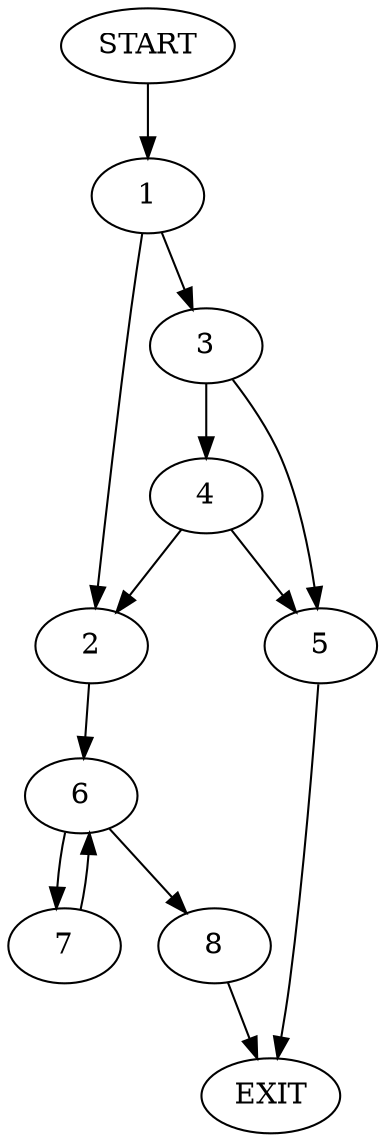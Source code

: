 digraph {
0 [label="START"]
9 [label="EXIT"]
0 -> 1
1 -> 2
1 -> 3
3 -> 4
3 -> 5
2 -> 6
4 -> 2
4 -> 5
5 -> 9
6 -> 7
6 -> 8
8 -> 9
7 -> 6
}
